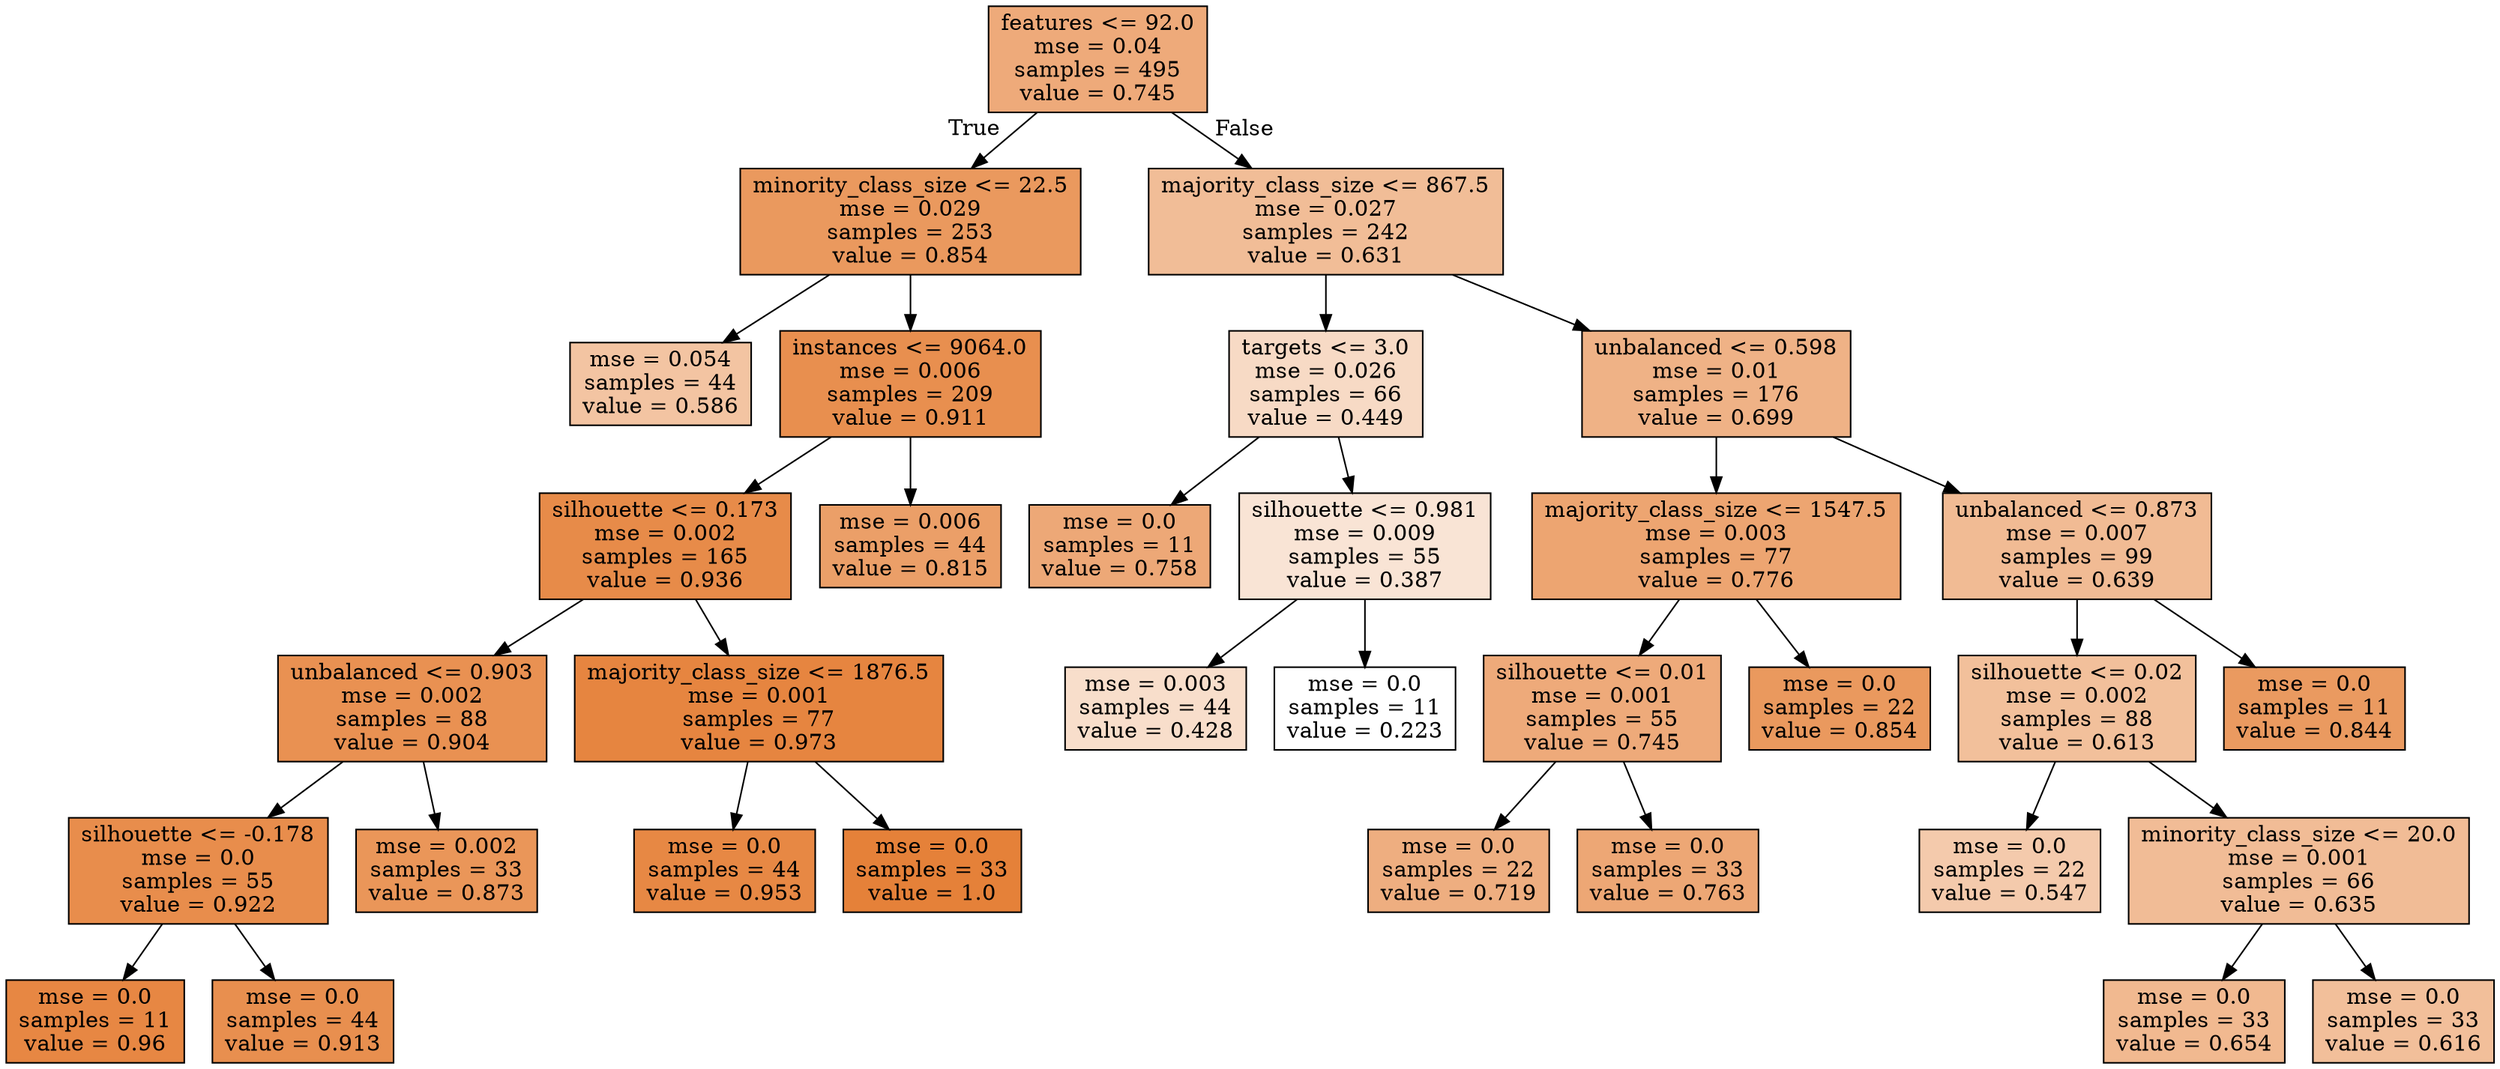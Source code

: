 digraph Tree {
node [shape=box, style="filled", color="black"] ;
0 [label="features <= 92.0\nmse = 0.04\nsamples = 495\nvalue = 0.745", fillcolor="#e58139ab"] ;
1 [label="minority_class_size <= 22.5\nmse = 0.029\nsamples = 253\nvalue = 0.854", fillcolor="#e58139cf"] ;
0 -> 1 [labeldistance=2.5, labelangle=45, headlabel="True"] ;
2 [label="mse = 0.054\nsamples = 44\nvalue = 0.586", fillcolor="#e5813977"] ;
1 -> 2 ;
3 [label="instances <= 9064.0\nmse = 0.006\nsamples = 209\nvalue = 0.911", fillcolor="#e58139e2"] ;
1 -> 3 ;
4 [label="silhouette <= 0.173\nmse = 0.002\nsamples = 165\nvalue = 0.936", fillcolor="#e58139ea"] ;
3 -> 4 ;
5 [label="unbalanced <= 0.903\nmse = 0.002\nsamples = 88\nvalue = 0.904", fillcolor="#e58139df"] ;
4 -> 5 ;
6 [label="silhouette <= -0.178\nmse = 0.0\nsamples = 55\nvalue = 0.922", fillcolor="#e58139e6"] ;
5 -> 6 ;
7 [label="mse = 0.0\nsamples = 11\nvalue = 0.96", fillcolor="#e58139f2"] ;
6 -> 7 ;
8 [label="mse = 0.0\nsamples = 44\nvalue = 0.913", fillcolor="#e58139e2"] ;
6 -> 8 ;
9 [label="mse = 0.002\nsamples = 33\nvalue = 0.873", fillcolor="#e58139d5"] ;
5 -> 9 ;
10 [label="majority_class_size <= 1876.5\nmse = 0.001\nsamples = 77\nvalue = 0.973", fillcolor="#e58139f6"] ;
4 -> 10 ;
11 [label="mse = 0.0\nsamples = 44\nvalue = 0.953", fillcolor="#e58139f0"] ;
10 -> 11 ;
12 [label="mse = 0.0\nsamples = 33\nvalue = 1.0", fillcolor="#e58139ff"] ;
10 -> 12 ;
13 [label="mse = 0.006\nsamples = 44\nvalue = 0.815", fillcolor="#e58139c2"] ;
3 -> 13 ;
14 [label="majority_class_size <= 867.5\nmse = 0.027\nsamples = 242\nvalue = 0.631", fillcolor="#e5813986"] ;
0 -> 14 [labeldistance=2.5, labelangle=-45, headlabel="False"] ;
15 [label="targets <= 3.0\nmse = 0.026\nsamples = 66\nvalue = 0.449", fillcolor="#e581394a"] ;
14 -> 15 ;
16 [label="mse = 0.0\nsamples = 11\nvalue = 0.758", fillcolor="#e58139af"] ;
15 -> 16 ;
17 [label="silhouette <= 0.981\nmse = 0.009\nsamples = 55\nvalue = 0.387", fillcolor="#e5813936"] ;
15 -> 17 ;
18 [label="mse = 0.003\nsamples = 44\nvalue = 0.428", fillcolor="#e5813943"] ;
17 -> 18 ;
19 [label="mse = 0.0\nsamples = 11\nvalue = 0.223", fillcolor="#e5813900"] ;
17 -> 19 ;
20 [label="unbalanced <= 0.598\nmse = 0.01\nsamples = 176\nvalue = 0.699", fillcolor="#e581399c"] ;
14 -> 20 ;
21 [label="majority_class_size <= 1547.5\nmse = 0.003\nsamples = 77\nvalue = 0.776", fillcolor="#e58139b6"] ;
20 -> 21 ;
22 [label="silhouette <= 0.01\nmse = 0.001\nsamples = 55\nvalue = 0.745", fillcolor="#e58139ab"] ;
21 -> 22 ;
23 [label="mse = 0.0\nsamples = 22\nvalue = 0.719", fillcolor="#e58139a3"] ;
22 -> 23 ;
24 [label="mse = 0.0\nsamples = 33\nvalue = 0.763", fillcolor="#e58139b1"] ;
22 -> 24 ;
25 [label="mse = 0.0\nsamples = 22\nvalue = 0.854", fillcolor="#e58139cf"] ;
21 -> 25 ;
26 [label="unbalanced <= 0.873\nmse = 0.007\nsamples = 99\nvalue = 0.639", fillcolor="#e5813989"] ;
20 -> 26 ;
27 [label="silhouette <= 0.02\nmse = 0.002\nsamples = 88\nvalue = 0.613", fillcolor="#e5813980"] ;
26 -> 27 ;
28 [label="mse = 0.0\nsamples = 22\nvalue = 0.547", fillcolor="#e581396a"] ;
27 -> 28 ;
29 [label="minority_class_size <= 20.0\nmse = 0.001\nsamples = 66\nvalue = 0.635", fillcolor="#e5813987"] ;
27 -> 29 ;
30 [label="mse = 0.0\nsamples = 33\nvalue = 0.654", fillcolor="#e581398e"] ;
29 -> 30 ;
31 [label="mse = 0.0\nsamples = 33\nvalue = 0.616", fillcolor="#e5813981"] ;
29 -> 31 ;
32 [label="mse = 0.0\nsamples = 11\nvalue = 0.844", fillcolor="#e58139cc"] ;
26 -> 32 ;
}